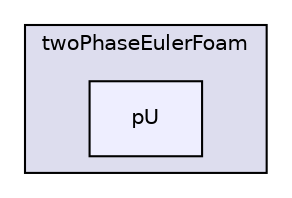 digraph "applications/solvers/multiphase/twoPhaseEulerFoam/pU" {
  bgcolor=transparent;
  compound=true
  node [ fontsize="10", fontname="Helvetica"];
  edge [ labelfontsize="10", labelfontname="Helvetica"];
  subgraph clusterdir_9a8884475cf7812a7a55716c3274f065 {
    graph [ bgcolor="#ddddee", pencolor="black", label="twoPhaseEulerFoam" fontname="Helvetica", fontsize="10", URL="dir_9a8884475cf7812a7a55716c3274f065.html"]
  dir_ceb006fc1a8516b2439ea226bdd3b670 [shape=box, label="pU", style="filled", fillcolor="#eeeeff", pencolor="black", URL="dir_ceb006fc1a8516b2439ea226bdd3b670.html"];
  }
}

